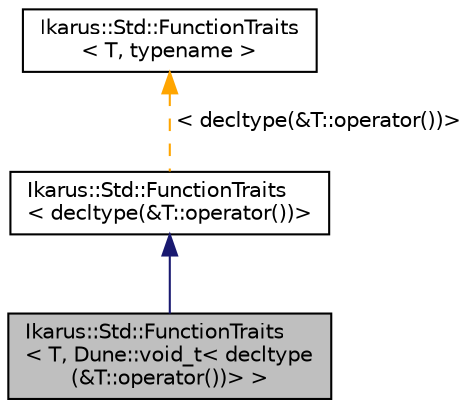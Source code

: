 digraph "Ikarus::Std::FunctionTraits&lt; T, Dune::void_t&lt; decltype(&amp;T::operator())&gt; &gt;"
{
 // LATEX_PDF_SIZE
  edge [fontname="Helvetica",fontsize="10",labelfontname="Helvetica",labelfontsize="10"];
  node [fontname="Helvetica",fontsize="10",shape=record];
  Node1 [label="Ikarus::Std::FunctionTraits\l\< T, Dune::void_t\< decltype\l(&T::operator())\> \>",height=0.2,width=0.4,color="black", fillcolor="grey75", style="filled", fontcolor="black",tooltip="Specialization for lambdas using std::void_t to allow a specialization of the original template The l..."];
  Node2 -> Node1 [dir="back",color="midnightblue",fontsize="10",style="solid",fontname="Helvetica"];
  Node2 [label="Ikarus::Std::FunctionTraits\l\< decltype(&T::operator())\>",height=0.2,width=0.4,color="black", fillcolor="white", style="filled",URL="$db/dce/a01529.html",tooltip=" "];
  Node3 -> Node2 [dir="back",color="orange",fontsize="10",style="dashed",label=" \< decltype(&T::operator())\>" ,fontname="Helvetica"];
  Node3 [label="Ikarus::Std::FunctionTraits\l\< T, typename \>",height=0.2,width=0.4,color="black", fillcolor="white", style="filled",URL="$db/dce/a01529.html",tooltip="In the following several traits for functions are defined Here we start with the unused general templ..."];
}
